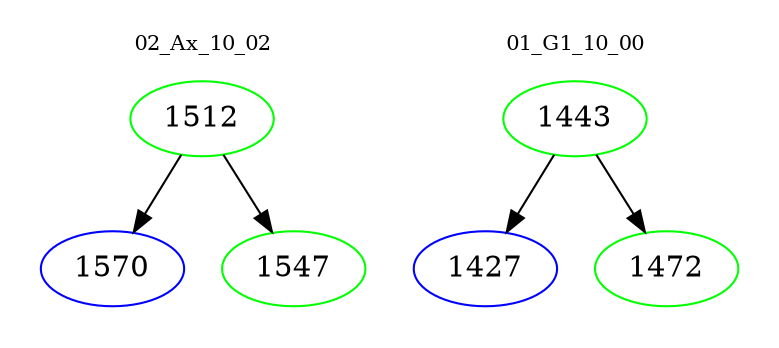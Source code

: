 digraph{
subgraph cluster_0 {
color = white
label = "02_Ax_10_02";
fontsize=10;
T0_1512 [label="1512", color="green"]
T0_1512 -> T0_1570 [color="black"]
T0_1570 [label="1570", color="blue"]
T0_1512 -> T0_1547 [color="black"]
T0_1547 [label="1547", color="green"]
}
subgraph cluster_1 {
color = white
label = "01_G1_10_00";
fontsize=10;
T1_1443 [label="1443", color="green"]
T1_1443 -> T1_1427 [color="black"]
T1_1427 [label="1427", color="blue"]
T1_1443 -> T1_1472 [color="black"]
T1_1472 [label="1472", color="green"]
}
}
